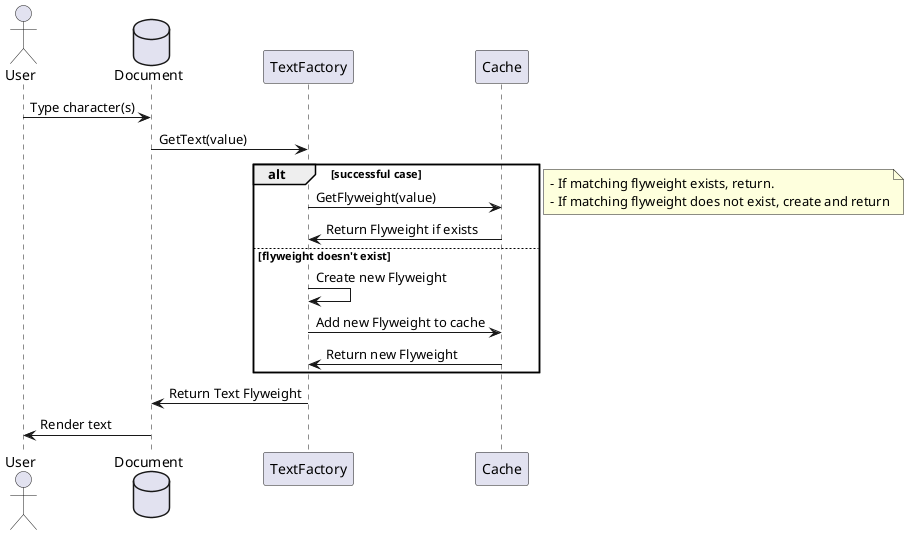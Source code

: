@startuml


actor       User
database    Document
participant TextFactory
participant Cache
User -> Document : Type character(s)

Document -> TextFactory : GetText(value)

alt successful case
TextFactory -> Cache : GetFlyweight(value)
Cache -> TextFactory : Return Flyweight if exists
else flyweight doesn't exist
TextFactory -> TextFactory : Create new Flyweight
TextFactory -> Cache : Add new Flyweight to cache
Cache -> TextFactory : Return new Flyweight
end

note right
  - If matching flyweight exists, return.
  - If matching flyweight does not exist, create and return
end note

TextFactory -> Document : Return Text Flyweight

Document -> User : Render text

@enduml